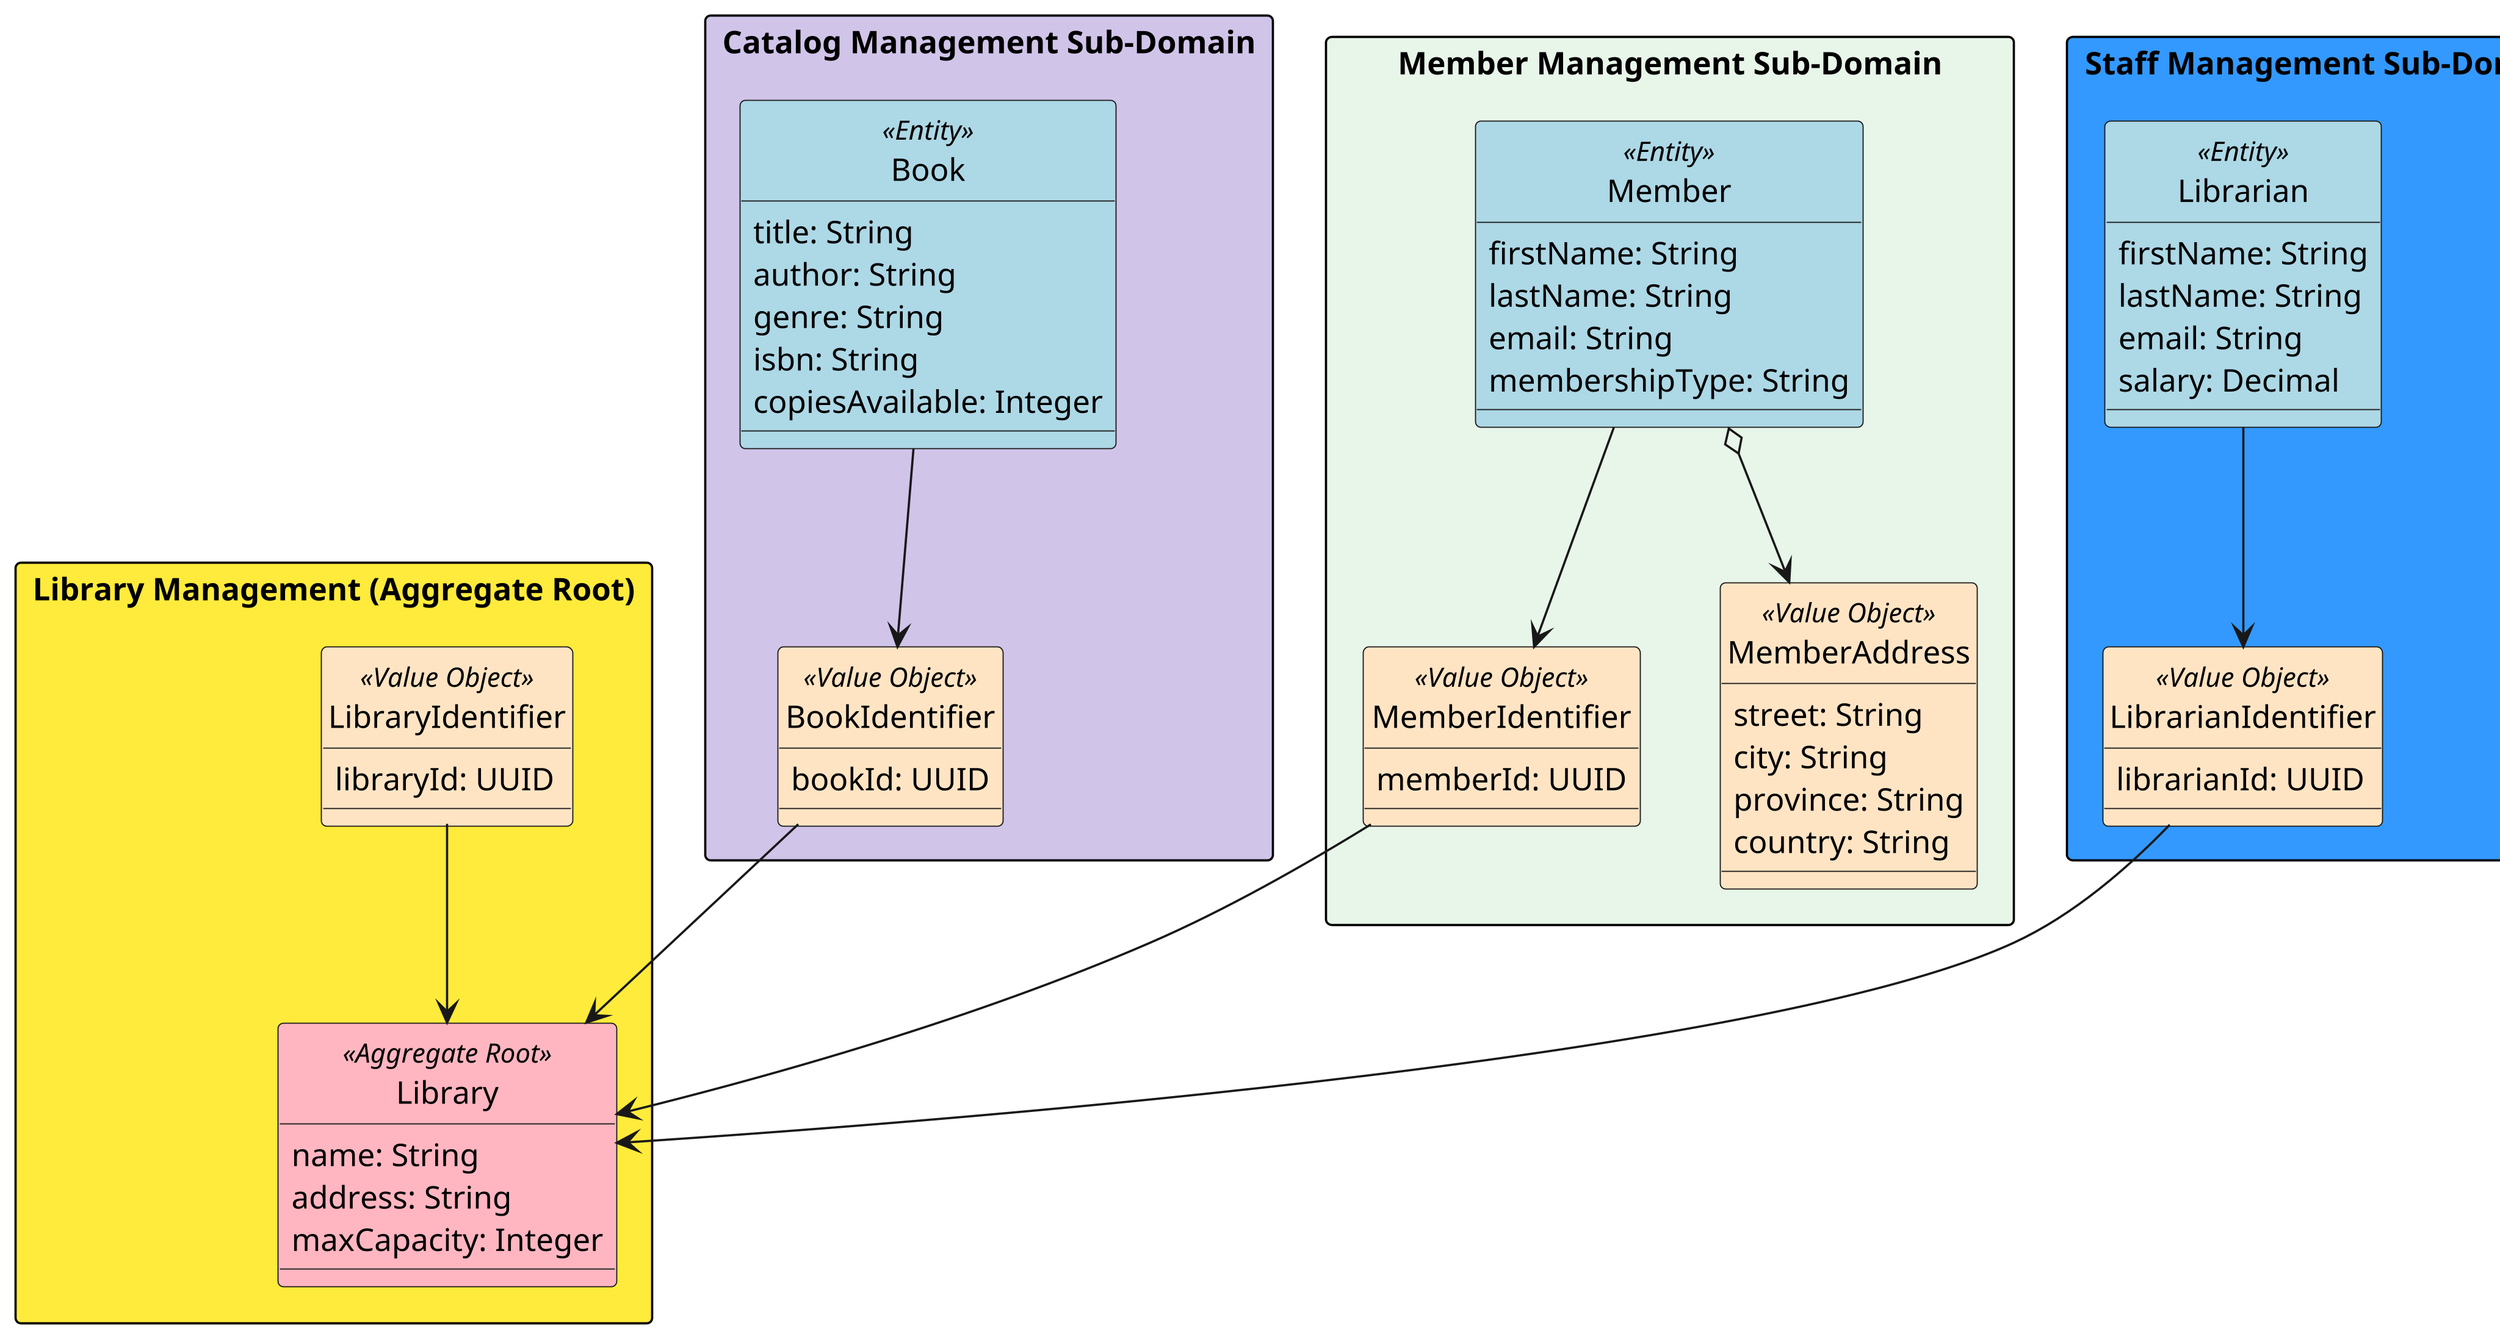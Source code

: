 @startuml
hide circle
top to bottom direction

!define ENTITY(entityName) class entityName << Entity >>
!define AGGREGATE(aggregateName) class aggregateName << Aggregate >>
!define AGGREGATE_ROOT(aggregateRootName) class aggregateRootName << Aggregate Root >>
!define VALUE_OBJECT(valueObjectName) class valueObjectName << Value Object >>
!pragma useVerticalIf on
skinparam dpi 350
skinparam packageStyle rectangle
skinparam rectangle {
    BackgroundColor #f7f4eb
    BorderColor Black
}

Package "Library Management (Aggregate Root)" <<Rectangle>> #FFEB3B {
    AGGREGATE_ROOT(Library) #lightpink {

        name: String
        address: String
        maxCapacity: Integer
    }
    VALUE_OBJECT(LibraryIdentifier) #Bisque {
        libraryId: UUID
    }
    LibraryIdentifier --> Library
}

Package "Catalog Management Sub-Domain" <<Rectangle>> #D1C4E9 {
    ENTITY(Book) #lightblue {
        title: String
        author: String
        genre: String
        isbn: String
        copiesAvailable: Integer
    }
    VALUE_OBJECT(BookIdentifier) #Bisque {
        bookId: UUID
    }
    BookIdentifier --> Library
    Book --> BookIdentifier
}

Package "Member Management Sub-Domain" <<Rectangle>> #E8F5E9 {
    ENTITY(Member) #lightblue {
        firstName: String
        lastName: String
        email: String
        membershipType: String
    }
    VALUE_OBJECT(MemberIdentifier) #Bisque {
        memberId: UUID
    }
    VALUE_OBJECT(MemberAddress) #Bisque {
        street: String
        city: String
        province: String
        country: String
    }
    MemberIdentifier --> Library
    Member --> MemberIdentifier
    Member o--> MemberAddress
}

Package "Staff Management Sub-Domain" <<Rectangle>> #3399FF {
    ENTITY(Librarian) #lightblue {
        firstName: String
        lastName: String
        email: String
        salary: Decimal
    }
    VALUE_OBJECT(LibrarianIdentifier) #Bisque {
        librarianId: UUID
    }
    LibrarianIdentifier --> Library
    Librarian --> LibrarianIdentifier
}

@enduml

